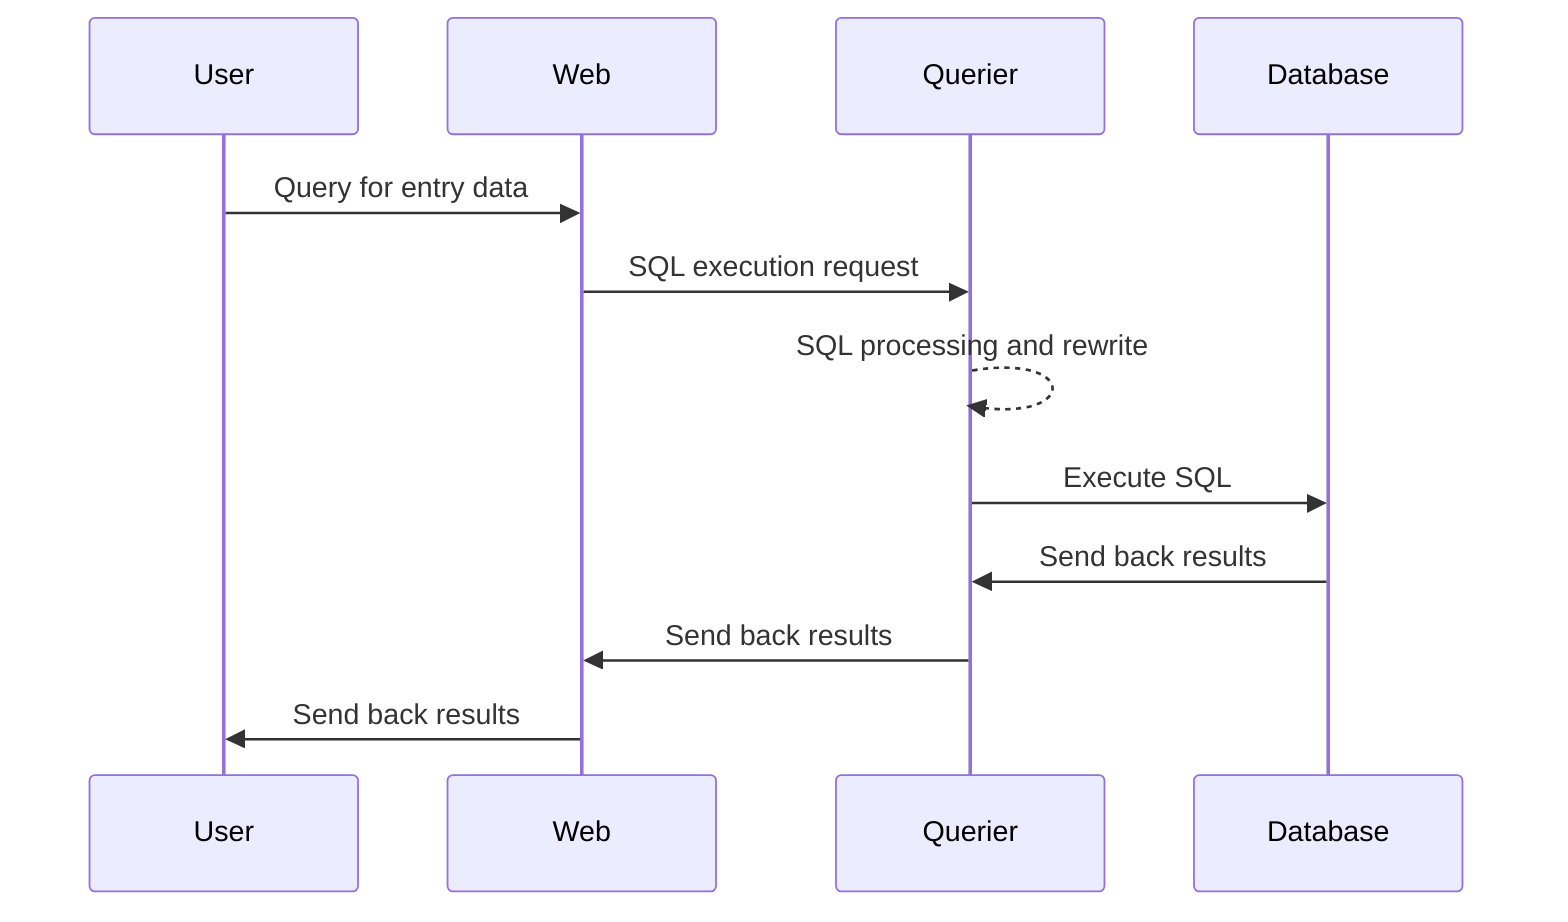 sequenceDiagram
  User ->> Web: Query for entry data
  Web ->> Querier: SQL execution request
  Querier -->> Querier: SQL processing and rewrite
  Querier ->> Database: Execute SQL
  Database ->> Querier: Send back results
  Querier ->> Web: Send back results
  Web ->> User: Send back results